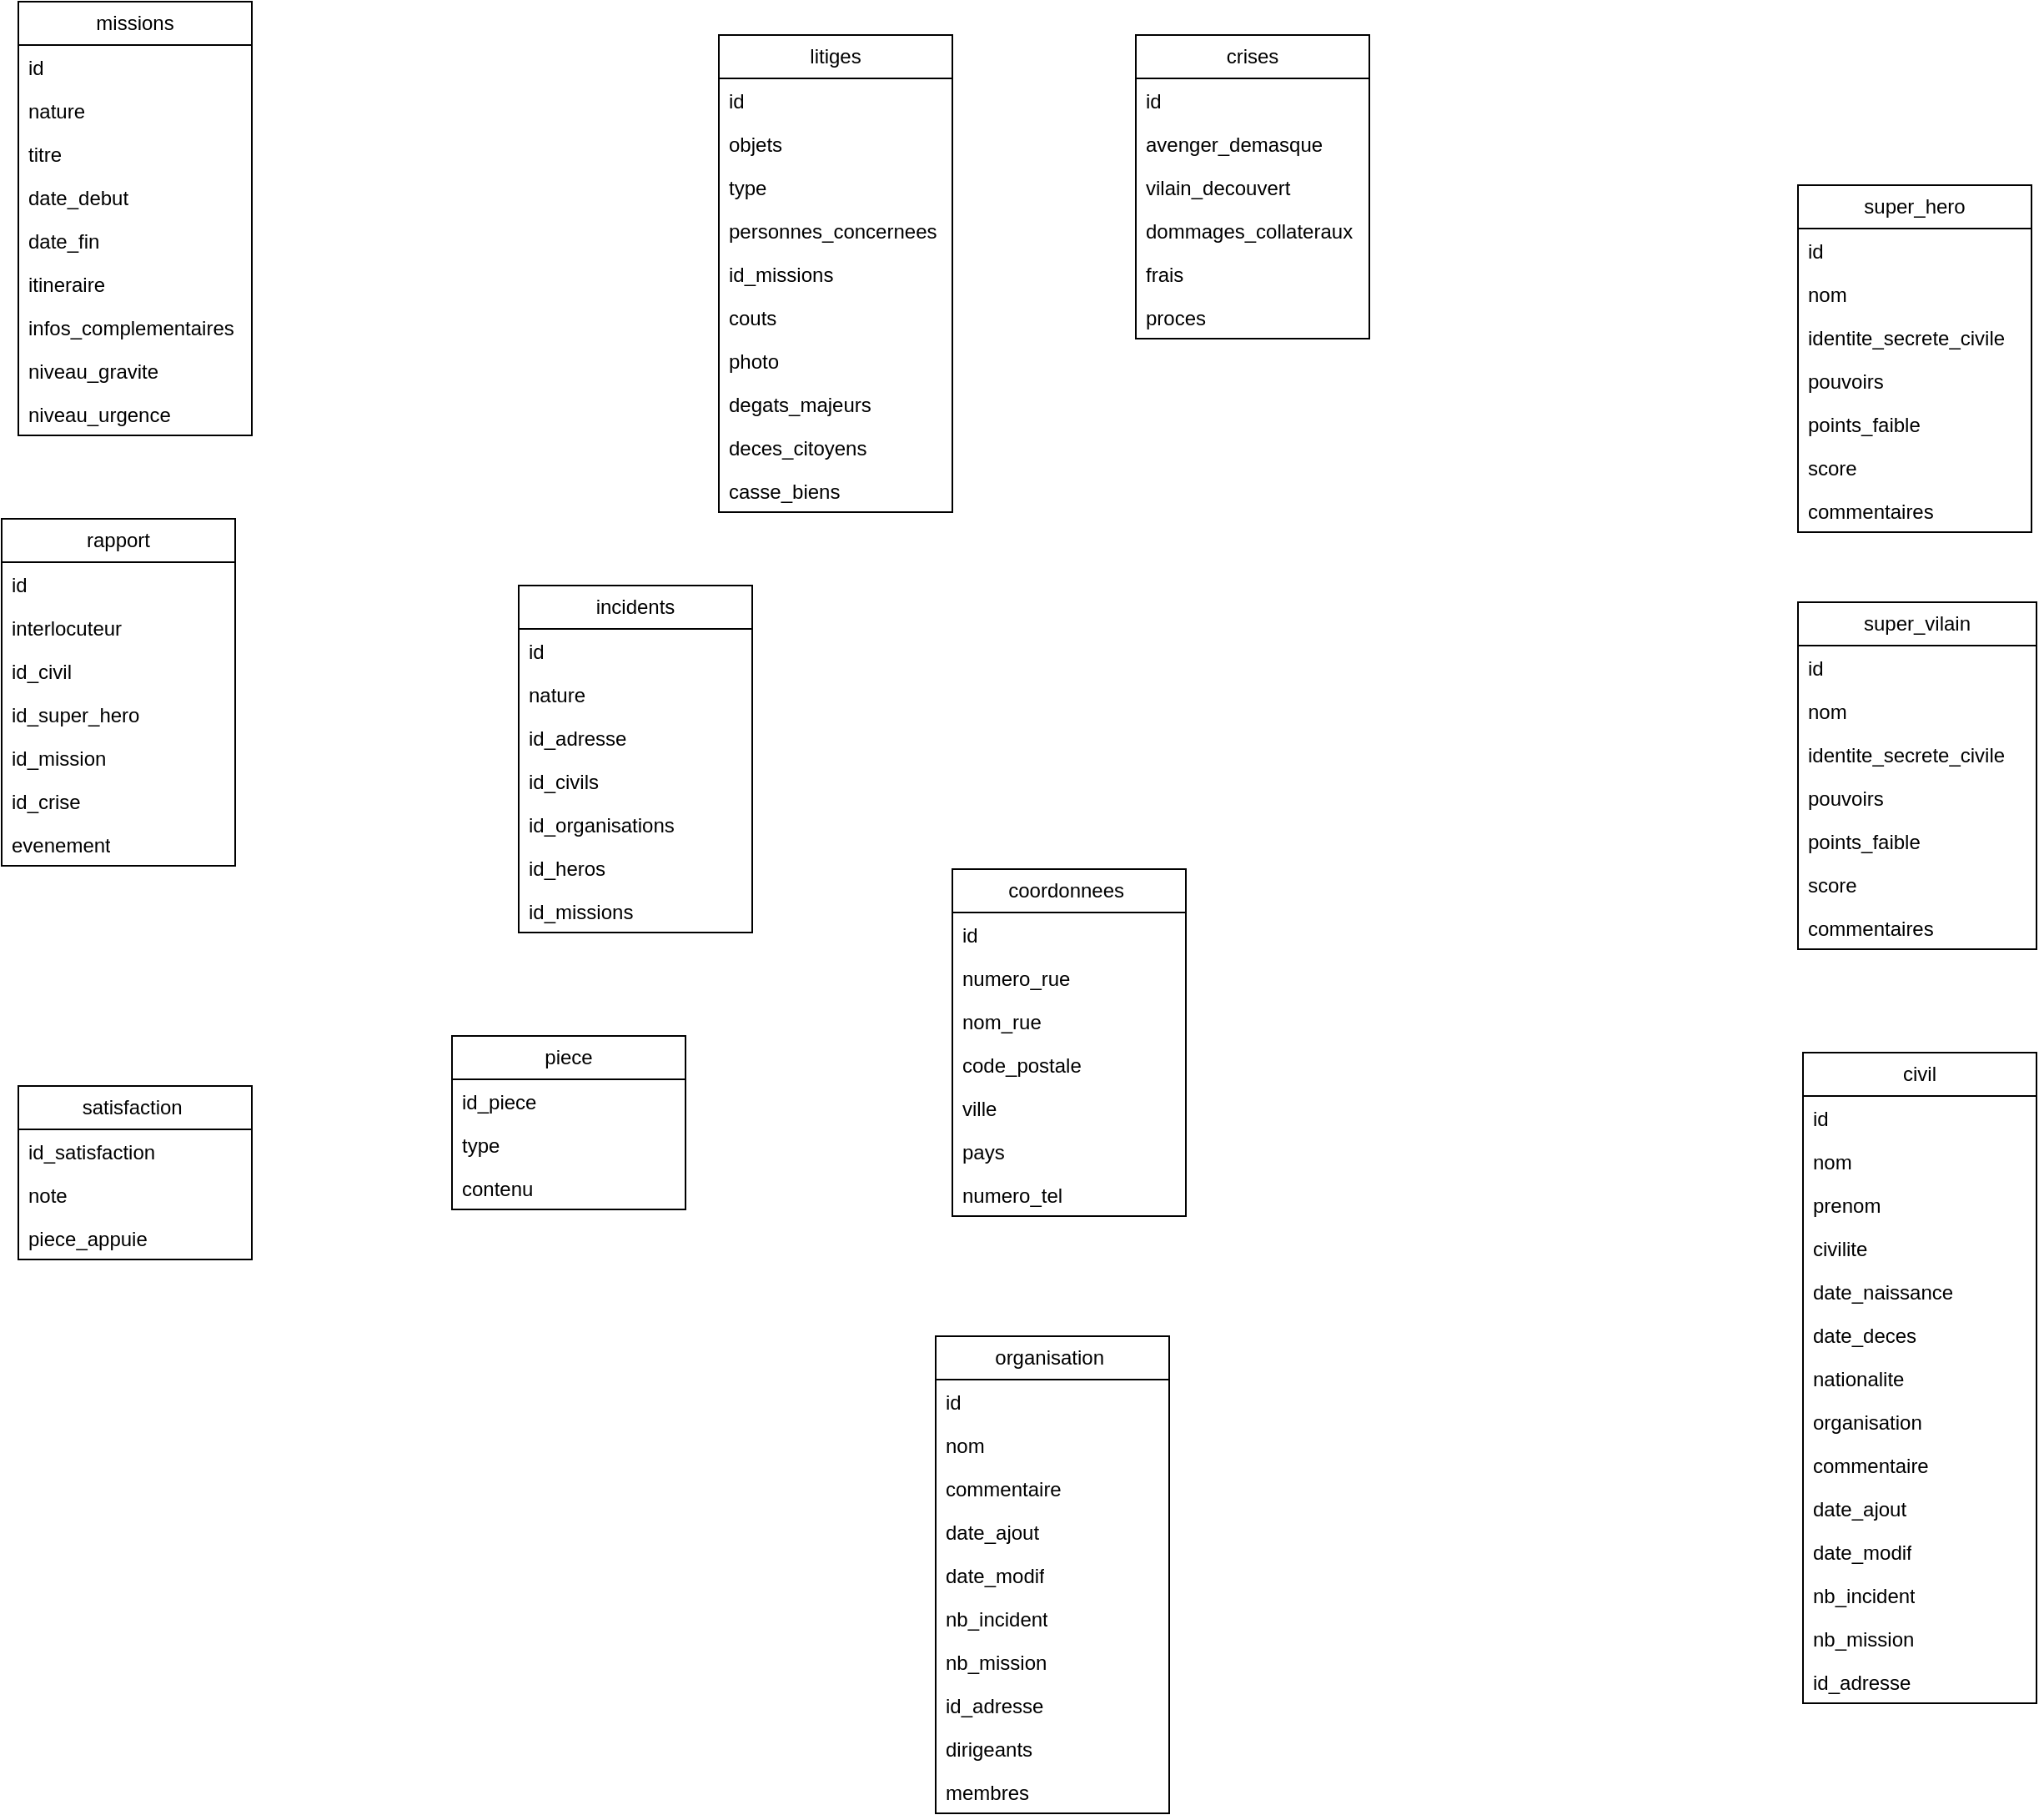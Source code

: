 <mxfile version="23.1.3" type="github">
  <diagram name="Page-1" id="drY-wZDhREdRyINAQodM">
    <mxGraphModel dx="2327" dy="1926" grid="1" gridSize="10" guides="1" tooltips="1" connect="1" arrows="1" fold="1" page="1" pageScale="1" pageWidth="827" pageHeight="1169" math="0" shadow="0">
      <root>
        <mxCell id="0" />
        <mxCell id="1" parent="0" />
        <mxCell id="LYYIIcATy2bvd_kHGyTa-5" value="super_hero" style="swimlane;fontStyle=0;childLayout=stackLayout;horizontal=1;startSize=26;fillColor=none;horizontalStack=0;resizeParent=1;resizeParentMax=0;resizeLast=0;collapsible=1;marginBottom=0;whiteSpace=wrap;html=1;" vertex="1" parent="1">
          <mxGeometry x="997" y="-170" width="140" height="208" as="geometry" />
        </mxCell>
        <mxCell id="LYYIIcATy2bvd_kHGyTa-81" value="id" style="text;strokeColor=none;fillColor=none;align=left;verticalAlign=top;spacingLeft=4;spacingRight=4;overflow=hidden;rotatable=0;points=[[0,0.5],[1,0.5]];portConstraint=eastwest;whiteSpace=wrap;html=1;" vertex="1" parent="LYYIIcATy2bvd_kHGyTa-5">
          <mxGeometry y="26" width="140" height="26" as="geometry" />
        </mxCell>
        <mxCell id="LYYIIcATy2bvd_kHGyTa-6" value="nom&lt;span style=&quot;white-space: pre;&quot;&gt;&#x9;&lt;/span&gt;&lt;span style=&quot;white-space: pre;&quot;&gt;&#x9;&lt;/span&gt;" style="text;strokeColor=none;fillColor=none;align=left;verticalAlign=top;spacingLeft=4;spacingRight=4;overflow=hidden;rotatable=0;points=[[0,0.5],[1,0.5]];portConstraint=eastwest;whiteSpace=wrap;html=1;" vertex="1" parent="LYYIIcATy2bvd_kHGyTa-5">
          <mxGeometry y="52" width="140" height="26" as="geometry" />
        </mxCell>
        <mxCell id="LYYIIcATy2bvd_kHGyTa-7" value="identite_secrete_civile&amp;nbsp;" style="text;strokeColor=none;fillColor=none;align=left;verticalAlign=top;spacingLeft=4;spacingRight=4;overflow=hidden;rotatable=0;points=[[0,0.5],[1,0.5]];portConstraint=eastwest;whiteSpace=wrap;html=1;" vertex="1" parent="LYYIIcATy2bvd_kHGyTa-5">
          <mxGeometry y="78" width="140" height="26" as="geometry" />
        </mxCell>
        <mxCell id="LYYIIcATy2bvd_kHGyTa-8" value="pouvoirs" style="text;strokeColor=none;fillColor=none;align=left;verticalAlign=top;spacingLeft=4;spacingRight=4;overflow=hidden;rotatable=0;points=[[0,0.5],[1,0.5]];portConstraint=eastwest;whiteSpace=wrap;html=1;" vertex="1" parent="LYYIIcATy2bvd_kHGyTa-5">
          <mxGeometry y="104" width="140" height="26" as="geometry" />
        </mxCell>
        <mxCell id="LYYIIcATy2bvd_kHGyTa-67" value="points_faible" style="text;strokeColor=none;fillColor=none;align=left;verticalAlign=top;spacingLeft=4;spacingRight=4;overflow=hidden;rotatable=0;points=[[0,0.5],[1,0.5]];portConstraint=eastwest;whiteSpace=wrap;html=1;" vertex="1" parent="LYYIIcATy2bvd_kHGyTa-5">
          <mxGeometry y="130" width="140" height="26" as="geometry" />
        </mxCell>
        <mxCell id="LYYIIcATy2bvd_kHGyTa-66" value="score" style="text;strokeColor=none;fillColor=none;align=left;verticalAlign=top;spacingLeft=4;spacingRight=4;overflow=hidden;rotatable=0;points=[[0,0.5],[1,0.5]];portConstraint=eastwest;whiteSpace=wrap;html=1;" vertex="1" parent="LYYIIcATy2bvd_kHGyTa-5">
          <mxGeometry y="156" width="140" height="26" as="geometry" />
        </mxCell>
        <mxCell id="LYYIIcATy2bvd_kHGyTa-69" value="commentaires" style="text;strokeColor=none;fillColor=none;align=left;verticalAlign=top;spacingLeft=4;spacingRight=4;overflow=hidden;rotatable=0;points=[[0,0.5],[1,0.5]];portConstraint=eastwest;whiteSpace=wrap;html=1;" vertex="1" parent="LYYIIcATy2bvd_kHGyTa-5">
          <mxGeometry y="182" width="140" height="26" as="geometry" />
        </mxCell>
        <mxCell id="LYYIIcATy2bvd_kHGyTa-13" value="civil" style="swimlane;fontStyle=0;childLayout=stackLayout;horizontal=1;startSize=26;fillColor=none;horizontalStack=0;resizeParent=1;resizeParentMax=0;resizeLast=0;collapsible=1;marginBottom=0;whiteSpace=wrap;html=1;" vertex="1" parent="1">
          <mxGeometry x="1000" y="350" width="140" height="390" as="geometry" />
        </mxCell>
        <mxCell id="LYYIIcATy2bvd_kHGyTa-84" value="id" style="text;strokeColor=none;fillColor=none;align=left;verticalAlign=top;spacingLeft=4;spacingRight=4;overflow=hidden;rotatable=0;points=[[0,0.5],[1,0.5]];portConstraint=eastwest;whiteSpace=wrap;html=1;" vertex="1" parent="LYYIIcATy2bvd_kHGyTa-13">
          <mxGeometry y="26" width="140" height="26" as="geometry" />
        </mxCell>
        <mxCell id="LYYIIcATy2bvd_kHGyTa-14" value="nom" style="text;strokeColor=none;fillColor=none;align=left;verticalAlign=top;spacingLeft=4;spacingRight=4;overflow=hidden;rotatable=0;points=[[0,0.5],[1,0.5]];portConstraint=eastwest;whiteSpace=wrap;html=1;" vertex="1" parent="LYYIIcATy2bvd_kHGyTa-13">
          <mxGeometry y="52" width="140" height="26" as="geometry" />
        </mxCell>
        <mxCell id="LYYIIcATy2bvd_kHGyTa-15" value="prenom" style="text;strokeColor=none;fillColor=none;align=left;verticalAlign=top;spacingLeft=4;spacingRight=4;overflow=hidden;rotatable=0;points=[[0,0.5],[1,0.5]];portConstraint=eastwest;whiteSpace=wrap;html=1;" vertex="1" parent="LYYIIcATy2bvd_kHGyTa-13">
          <mxGeometry y="78" width="140" height="26" as="geometry" />
        </mxCell>
        <mxCell id="LYYIIcATy2bvd_kHGyTa-16" value="civilite" style="text;strokeColor=none;fillColor=none;align=left;verticalAlign=top;spacingLeft=4;spacingRight=4;overflow=hidden;rotatable=0;points=[[0,0.5],[1,0.5]];portConstraint=eastwest;whiteSpace=wrap;html=1;" vertex="1" parent="LYYIIcATy2bvd_kHGyTa-13">
          <mxGeometry y="104" width="140" height="26" as="geometry" />
        </mxCell>
        <mxCell id="LYYIIcATy2bvd_kHGyTa-86" value="date_naissance" style="text;strokeColor=none;fillColor=none;align=left;verticalAlign=top;spacingLeft=4;spacingRight=4;overflow=hidden;rotatable=0;points=[[0,0.5],[1,0.5]];portConstraint=eastwest;whiteSpace=wrap;html=1;" vertex="1" parent="LYYIIcATy2bvd_kHGyTa-13">
          <mxGeometry y="130" width="140" height="26" as="geometry" />
        </mxCell>
        <mxCell id="LYYIIcATy2bvd_kHGyTa-87" value="date_deces" style="text;strokeColor=none;fillColor=none;align=left;verticalAlign=top;spacingLeft=4;spacingRight=4;overflow=hidden;rotatable=0;points=[[0,0.5],[1,0.5]];portConstraint=eastwest;whiteSpace=wrap;html=1;" vertex="1" parent="LYYIIcATy2bvd_kHGyTa-13">
          <mxGeometry y="156" width="140" height="26" as="geometry" />
        </mxCell>
        <mxCell id="LYYIIcATy2bvd_kHGyTa-88" value="nationalite" style="text;strokeColor=none;fillColor=none;align=left;verticalAlign=top;spacingLeft=4;spacingRight=4;overflow=hidden;rotatable=0;points=[[0,0.5],[1,0.5]];portConstraint=eastwest;whiteSpace=wrap;html=1;" vertex="1" parent="LYYIIcATy2bvd_kHGyTa-13">
          <mxGeometry y="182" width="140" height="26" as="geometry" />
        </mxCell>
        <mxCell id="LYYIIcATy2bvd_kHGyTa-90" value="organisation" style="text;strokeColor=none;fillColor=none;align=left;verticalAlign=top;spacingLeft=4;spacingRight=4;overflow=hidden;rotatable=0;points=[[0,0.5],[1,0.5]];portConstraint=eastwest;whiteSpace=wrap;html=1;" vertex="1" parent="LYYIIcATy2bvd_kHGyTa-13">
          <mxGeometry y="208" width="140" height="26" as="geometry" />
        </mxCell>
        <mxCell id="LYYIIcATy2bvd_kHGyTa-92" value="commentaire" style="text;strokeColor=none;fillColor=none;align=left;verticalAlign=top;spacingLeft=4;spacingRight=4;overflow=hidden;rotatable=0;points=[[0,0.5],[1,0.5]];portConstraint=eastwest;whiteSpace=wrap;html=1;" vertex="1" parent="LYYIIcATy2bvd_kHGyTa-13">
          <mxGeometry y="234" width="140" height="26" as="geometry" />
        </mxCell>
        <mxCell id="LYYIIcATy2bvd_kHGyTa-91" value="date_ajout" style="text;strokeColor=none;fillColor=none;align=left;verticalAlign=top;spacingLeft=4;spacingRight=4;overflow=hidden;rotatable=0;points=[[0,0.5],[1,0.5]];portConstraint=eastwest;whiteSpace=wrap;html=1;" vertex="1" parent="LYYIIcATy2bvd_kHGyTa-13">
          <mxGeometry y="260" width="140" height="26" as="geometry" />
        </mxCell>
        <mxCell id="LYYIIcATy2bvd_kHGyTa-93" value="date_modif" style="text;strokeColor=none;fillColor=none;align=left;verticalAlign=top;spacingLeft=4;spacingRight=4;overflow=hidden;rotatable=0;points=[[0,0.5],[1,0.5]];portConstraint=eastwest;whiteSpace=wrap;html=1;" vertex="1" parent="LYYIIcATy2bvd_kHGyTa-13">
          <mxGeometry y="286" width="140" height="26" as="geometry" />
        </mxCell>
        <mxCell id="LYYIIcATy2bvd_kHGyTa-97" value="nb_incident" style="text;strokeColor=none;fillColor=none;align=left;verticalAlign=top;spacingLeft=4;spacingRight=4;overflow=hidden;rotatable=0;points=[[0,0.5],[1,0.5]];portConstraint=eastwest;whiteSpace=wrap;html=1;" vertex="1" parent="LYYIIcATy2bvd_kHGyTa-13">
          <mxGeometry y="312" width="140" height="26" as="geometry" />
        </mxCell>
        <mxCell id="LYYIIcATy2bvd_kHGyTa-95" value="nb_mission" style="text;strokeColor=none;fillColor=none;align=left;verticalAlign=top;spacingLeft=4;spacingRight=4;overflow=hidden;rotatable=0;points=[[0,0.5],[1,0.5]];portConstraint=eastwest;whiteSpace=wrap;html=1;" vertex="1" parent="LYYIIcATy2bvd_kHGyTa-13">
          <mxGeometry y="338" width="140" height="26" as="geometry" />
        </mxCell>
        <mxCell id="LYYIIcATy2bvd_kHGyTa-98" value="id_adresse" style="text;strokeColor=none;fillColor=none;align=left;verticalAlign=top;spacingLeft=4;spacingRight=4;overflow=hidden;rotatable=0;points=[[0,0.5],[1,0.5]];portConstraint=eastwest;whiteSpace=wrap;html=1;" vertex="1" parent="LYYIIcATy2bvd_kHGyTa-13">
          <mxGeometry y="364" width="140" height="26" as="geometry" />
        </mxCell>
        <mxCell id="LYYIIcATy2bvd_kHGyTa-17" value="missions" style="swimlane;fontStyle=0;childLayout=stackLayout;horizontal=1;startSize=26;fillColor=none;horizontalStack=0;resizeParent=1;resizeParentMax=0;resizeLast=0;collapsible=1;marginBottom=0;whiteSpace=wrap;html=1;" vertex="1" parent="1">
          <mxGeometry x="-70" y="-280" width="140" height="260" as="geometry" />
        </mxCell>
        <mxCell id="LYYIIcATy2bvd_kHGyTa-18" value="id" style="text;strokeColor=none;fillColor=none;align=left;verticalAlign=top;spacingLeft=4;spacingRight=4;overflow=hidden;rotatable=0;points=[[0,0.5],[1,0.5]];portConstraint=eastwest;whiteSpace=wrap;html=1;" vertex="1" parent="LYYIIcATy2bvd_kHGyTa-17">
          <mxGeometry y="26" width="140" height="26" as="geometry" />
        </mxCell>
        <mxCell id="LYYIIcATy2bvd_kHGyTa-19" value="nature" style="text;strokeColor=none;fillColor=none;align=left;verticalAlign=top;spacingLeft=4;spacingRight=4;overflow=hidden;rotatable=0;points=[[0,0.5],[1,0.5]];portConstraint=eastwest;whiteSpace=wrap;html=1;" vertex="1" parent="LYYIIcATy2bvd_kHGyTa-17">
          <mxGeometry y="52" width="140" height="26" as="geometry" />
        </mxCell>
        <mxCell id="LYYIIcATy2bvd_kHGyTa-20" value="titre" style="text;strokeColor=none;fillColor=none;align=left;verticalAlign=top;spacingLeft=4;spacingRight=4;overflow=hidden;rotatable=0;points=[[0,0.5],[1,0.5]];portConstraint=eastwest;whiteSpace=wrap;html=1;" vertex="1" parent="LYYIIcATy2bvd_kHGyTa-17">
          <mxGeometry y="78" width="140" height="26" as="geometry" />
        </mxCell>
        <mxCell id="LYYIIcATy2bvd_kHGyTa-123" value="date_debut" style="text;strokeColor=none;fillColor=none;align=left;verticalAlign=top;spacingLeft=4;spacingRight=4;overflow=hidden;rotatable=0;points=[[0,0.5],[1,0.5]];portConstraint=eastwest;whiteSpace=wrap;html=1;" vertex="1" parent="LYYIIcATy2bvd_kHGyTa-17">
          <mxGeometry y="104" width="140" height="26" as="geometry" />
        </mxCell>
        <mxCell id="LYYIIcATy2bvd_kHGyTa-124" value="date_fin" style="text;strokeColor=none;fillColor=none;align=left;verticalAlign=top;spacingLeft=4;spacingRight=4;overflow=hidden;rotatable=0;points=[[0,0.5],[1,0.5]];portConstraint=eastwest;whiteSpace=wrap;html=1;" vertex="1" parent="LYYIIcATy2bvd_kHGyTa-17">
          <mxGeometry y="130" width="140" height="26" as="geometry" />
        </mxCell>
        <mxCell id="LYYIIcATy2bvd_kHGyTa-125" value="itineraire&amp;nbsp;" style="text;strokeColor=none;fillColor=none;align=left;verticalAlign=top;spacingLeft=4;spacingRight=4;overflow=hidden;rotatable=0;points=[[0,0.5],[1,0.5]];portConstraint=eastwest;whiteSpace=wrap;html=1;" vertex="1" parent="LYYIIcATy2bvd_kHGyTa-17">
          <mxGeometry y="156" width="140" height="26" as="geometry" />
        </mxCell>
        <mxCell id="LYYIIcATy2bvd_kHGyTa-128" value="infos_complementaires" style="text;strokeColor=none;fillColor=none;align=left;verticalAlign=top;spacingLeft=4;spacingRight=4;overflow=hidden;rotatable=0;points=[[0,0.5],[1,0.5]];portConstraint=eastwest;whiteSpace=wrap;html=1;" vertex="1" parent="LYYIIcATy2bvd_kHGyTa-17">
          <mxGeometry y="182" width="140" height="26" as="geometry" />
        </mxCell>
        <mxCell id="LYYIIcATy2bvd_kHGyTa-131" value="niveau_gravite" style="text;strokeColor=none;fillColor=none;align=left;verticalAlign=top;spacingLeft=4;spacingRight=4;overflow=hidden;rotatable=0;points=[[0,0.5],[1,0.5]];portConstraint=eastwest;whiteSpace=wrap;html=1;" vertex="1" parent="LYYIIcATy2bvd_kHGyTa-17">
          <mxGeometry y="208" width="140" height="26" as="geometry" />
        </mxCell>
        <mxCell id="LYYIIcATy2bvd_kHGyTa-130" value="niveau_urgence" style="text;strokeColor=none;fillColor=none;align=left;verticalAlign=top;spacingLeft=4;spacingRight=4;overflow=hidden;rotatable=0;points=[[0,0.5],[1,0.5]];portConstraint=eastwest;whiteSpace=wrap;html=1;" vertex="1" parent="LYYIIcATy2bvd_kHGyTa-17">
          <mxGeometry y="234" width="140" height="26" as="geometry" />
        </mxCell>
        <mxCell id="LYYIIcATy2bvd_kHGyTa-21" value="rapport" style="swimlane;fontStyle=0;childLayout=stackLayout;horizontal=1;startSize=26;fillColor=none;horizontalStack=0;resizeParent=1;resizeParentMax=0;resizeLast=0;collapsible=1;marginBottom=0;whiteSpace=wrap;html=1;" vertex="1" parent="1">
          <mxGeometry x="-80" y="30" width="140" height="208" as="geometry" />
        </mxCell>
        <mxCell id="LYYIIcATy2bvd_kHGyTa-22" value="id" style="text;strokeColor=none;fillColor=none;align=left;verticalAlign=top;spacingLeft=4;spacingRight=4;overflow=hidden;rotatable=0;points=[[0,0.5],[1,0.5]];portConstraint=eastwest;whiteSpace=wrap;html=1;" vertex="1" parent="LYYIIcATy2bvd_kHGyTa-21">
          <mxGeometry y="26" width="140" height="26" as="geometry" />
        </mxCell>
        <mxCell id="LYYIIcATy2bvd_kHGyTa-23" value="interlocuteur" style="text;strokeColor=none;fillColor=none;align=left;verticalAlign=top;spacingLeft=4;spacingRight=4;overflow=hidden;rotatable=0;points=[[0,0.5],[1,0.5]];portConstraint=eastwest;whiteSpace=wrap;html=1;" vertex="1" parent="LYYIIcATy2bvd_kHGyTa-21">
          <mxGeometry y="52" width="140" height="26" as="geometry" />
        </mxCell>
        <mxCell id="LYYIIcATy2bvd_kHGyTa-24" value="id_civil" style="text;strokeColor=none;fillColor=none;align=left;verticalAlign=top;spacingLeft=4;spacingRight=4;overflow=hidden;rotatable=0;points=[[0,0.5],[1,0.5]];portConstraint=eastwest;whiteSpace=wrap;html=1;" vertex="1" parent="LYYIIcATy2bvd_kHGyTa-21">
          <mxGeometry y="78" width="140" height="26" as="geometry" />
        </mxCell>
        <mxCell id="LYYIIcATy2bvd_kHGyTa-132" value="id_super_hero" style="text;strokeColor=none;fillColor=none;align=left;verticalAlign=top;spacingLeft=4;spacingRight=4;overflow=hidden;rotatable=0;points=[[0,0.5],[1,0.5]];portConstraint=eastwest;whiteSpace=wrap;html=1;" vertex="1" parent="LYYIIcATy2bvd_kHGyTa-21">
          <mxGeometry y="104" width="140" height="26" as="geometry" />
        </mxCell>
        <mxCell id="LYYIIcATy2bvd_kHGyTa-133" value="id_mission" style="text;strokeColor=none;fillColor=none;align=left;verticalAlign=top;spacingLeft=4;spacingRight=4;overflow=hidden;rotatable=0;points=[[0,0.5],[1,0.5]];portConstraint=eastwest;whiteSpace=wrap;html=1;" vertex="1" parent="LYYIIcATy2bvd_kHGyTa-21">
          <mxGeometry y="130" width="140" height="26" as="geometry" />
        </mxCell>
        <mxCell id="LYYIIcATy2bvd_kHGyTa-142" value="id_crise" style="text;strokeColor=none;fillColor=none;align=left;verticalAlign=top;spacingLeft=4;spacingRight=4;overflow=hidden;rotatable=0;points=[[0,0.5],[1,0.5]];portConstraint=eastwest;whiteSpace=wrap;html=1;" vertex="1" parent="LYYIIcATy2bvd_kHGyTa-21">
          <mxGeometry y="156" width="140" height="26" as="geometry" />
        </mxCell>
        <mxCell id="LYYIIcATy2bvd_kHGyTa-134" value="evenement" style="text;strokeColor=none;fillColor=none;align=left;verticalAlign=top;spacingLeft=4;spacingRight=4;overflow=hidden;rotatable=0;points=[[0,0.5],[1,0.5]];portConstraint=eastwest;whiteSpace=wrap;html=1;" vertex="1" parent="LYYIIcATy2bvd_kHGyTa-21">
          <mxGeometry y="182" width="140" height="26" as="geometry" />
        </mxCell>
        <mxCell id="LYYIIcATy2bvd_kHGyTa-30" value="litiges" style="swimlane;fontStyle=0;childLayout=stackLayout;horizontal=1;startSize=26;fillColor=none;horizontalStack=0;resizeParent=1;resizeParentMax=0;resizeLast=0;collapsible=1;marginBottom=0;whiteSpace=wrap;html=1;" vertex="1" parent="1">
          <mxGeometry x="350" y="-260" width="140" height="286" as="geometry" />
        </mxCell>
        <mxCell id="LYYIIcATy2bvd_kHGyTa-162" value="id" style="text;strokeColor=none;fillColor=none;align=left;verticalAlign=top;spacingLeft=4;spacingRight=4;overflow=hidden;rotatable=0;points=[[0,0.5],[1,0.5]];portConstraint=eastwest;whiteSpace=wrap;html=1;" vertex="1" parent="LYYIIcATy2bvd_kHGyTa-30">
          <mxGeometry y="26" width="140" height="26" as="geometry" />
        </mxCell>
        <mxCell id="LYYIIcATy2bvd_kHGyTa-31" value="objets" style="text;strokeColor=none;fillColor=none;align=left;verticalAlign=top;spacingLeft=4;spacingRight=4;overflow=hidden;rotatable=0;points=[[0,0.5],[1,0.5]];portConstraint=eastwest;whiteSpace=wrap;html=1;" vertex="1" parent="LYYIIcATy2bvd_kHGyTa-30">
          <mxGeometry y="52" width="140" height="26" as="geometry" />
        </mxCell>
        <mxCell id="LYYIIcATy2bvd_kHGyTa-32" value="type" style="text;strokeColor=none;fillColor=none;align=left;verticalAlign=top;spacingLeft=4;spacingRight=4;overflow=hidden;rotatable=0;points=[[0,0.5],[1,0.5]];portConstraint=eastwest;whiteSpace=wrap;html=1;" vertex="1" parent="LYYIIcATy2bvd_kHGyTa-30">
          <mxGeometry y="78" width="140" height="26" as="geometry" />
        </mxCell>
        <mxCell id="LYYIIcATy2bvd_kHGyTa-169" value="personnes_concernees" style="text;strokeColor=none;fillColor=none;align=left;verticalAlign=top;spacingLeft=4;spacingRight=4;overflow=hidden;rotatable=0;points=[[0,0.5],[1,0.5]];portConstraint=eastwest;whiteSpace=wrap;html=1;" vertex="1" parent="LYYIIcATy2bvd_kHGyTa-30">
          <mxGeometry y="104" width="140" height="26" as="geometry" />
        </mxCell>
        <mxCell id="LYYIIcATy2bvd_kHGyTa-167" value="id_missions" style="text;strokeColor=none;fillColor=none;align=left;verticalAlign=top;spacingLeft=4;spacingRight=4;overflow=hidden;rotatable=0;points=[[0,0.5],[1,0.5]];portConstraint=eastwest;whiteSpace=wrap;html=1;" vertex="1" parent="LYYIIcATy2bvd_kHGyTa-30">
          <mxGeometry y="130" width="140" height="26" as="geometry" />
        </mxCell>
        <mxCell id="LYYIIcATy2bvd_kHGyTa-166" value="couts" style="text;strokeColor=none;fillColor=none;align=left;verticalAlign=top;spacingLeft=4;spacingRight=4;overflow=hidden;rotatable=0;points=[[0,0.5],[1,0.5]];portConstraint=eastwest;whiteSpace=wrap;html=1;" vertex="1" parent="LYYIIcATy2bvd_kHGyTa-30">
          <mxGeometry y="156" width="140" height="26" as="geometry" />
        </mxCell>
        <mxCell id="LYYIIcATy2bvd_kHGyTa-168" value="photo" style="text;strokeColor=none;fillColor=none;align=left;verticalAlign=top;spacingLeft=4;spacingRight=4;overflow=hidden;rotatable=0;points=[[0,0.5],[1,0.5]];portConstraint=eastwest;whiteSpace=wrap;html=1;" vertex="1" parent="LYYIIcATy2bvd_kHGyTa-30">
          <mxGeometry y="182" width="140" height="26" as="geometry" />
        </mxCell>
        <mxCell id="LYYIIcATy2bvd_kHGyTa-164" value="degats_majeurs" style="text;strokeColor=none;fillColor=none;align=left;verticalAlign=top;spacingLeft=4;spacingRight=4;overflow=hidden;rotatable=0;points=[[0,0.5],[1,0.5]];portConstraint=eastwest;whiteSpace=wrap;html=1;" vertex="1" parent="LYYIIcATy2bvd_kHGyTa-30">
          <mxGeometry y="208" width="140" height="26" as="geometry" />
        </mxCell>
        <mxCell id="LYYIIcATy2bvd_kHGyTa-163" value="deces_citoyens" style="text;strokeColor=none;fillColor=none;align=left;verticalAlign=top;spacingLeft=4;spacingRight=4;overflow=hidden;rotatable=0;points=[[0,0.5],[1,0.5]];portConstraint=eastwest;whiteSpace=wrap;html=1;" vertex="1" parent="LYYIIcATy2bvd_kHGyTa-30">
          <mxGeometry y="234" width="140" height="26" as="geometry" />
        </mxCell>
        <mxCell id="LYYIIcATy2bvd_kHGyTa-33" value="casse_biens" style="text;strokeColor=none;fillColor=none;align=left;verticalAlign=top;spacingLeft=4;spacingRight=4;overflow=hidden;rotatable=0;points=[[0,0.5],[1,0.5]];portConstraint=eastwest;whiteSpace=wrap;html=1;" vertex="1" parent="LYYIIcATy2bvd_kHGyTa-30">
          <mxGeometry y="260" width="140" height="26" as="geometry" />
        </mxCell>
        <mxCell id="LYYIIcATy2bvd_kHGyTa-42" value="satisfaction&amp;nbsp;" style="swimlane;fontStyle=0;childLayout=stackLayout;horizontal=1;startSize=26;fillColor=none;horizontalStack=0;resizeParent=1;resizeParentMax=0;resizeLast=0;collapsible=1;marginBottom=0;whiteSpace=wrap;html=1;" vertex="1" parent="1">
          <mxGeometry x="-70" y="370" width="140" height="104" as="geometry" />
        </mxCell>
        <mxCell id="LYYIIcATy2bvd_kHGyTa-143" value="id_satisfaction" style="text;strokeColor=none;fillColor=none;align=left;verticalAlign=top;spacingLeft=4;spacingRight=4;overflow=hidden;rotatable=0;points=[[0,0.5],[1,0.5]];portConstraint=eastwest;whiteSpace=wrap;html=1;" vertex="1" parent="LYYIIcATy2bvd_kHGyTa-42">
          <mxGeometry y="26" width="140" height="26" as="geometry" />
        </mxCell>
        <mxCell id="LYYIIcATy2bvd_kHGyTa-144" value="note" style="text;strokeColor=none;fillColor=none;align=left;verticalAlign=top;spacingLeft=4;spacingRight=4;overflow=hidden;rotatable=0;points=[[0,0.5],[1,0.5]];portConstraint=eastwest;whiteSpace=wrap;html=1;" vertex="1" parent="LYYIIcATy2bvd_kHGyTa-42">
          <mxGeometry y="52" width="140" height="26" as="geometry" />
        </mxCell>
        <mxCell id="LYYIIcATy2bvd_kHGyTa-145" value="piece_appuie" style="text;strokeColor=none;fillColor=none;align=left;verticalAlign=top;spacingLeft=4;spacingRight=4;overflow=hidden;rotatable=0;points=[[0,0.5],[1,0.5]];portConstraint=eastwest;whiteSpace=wrap;html=1;" vertex="1" parent="LYYIIcATy2bvd_kHGyTa-42">
          <mxGeometry y="78" width="140" height="26" as="geometry" />
        </mxCell>
        <mxCell id="LYYIIcATy2bvd_kHGyTa-70" value="super_vilain" style="swimlane;fontStyle=0;childLayout=stackLayout;horizontal=1;startSize=26;fillColor=none;horizontalStack=0;resizeParent=1;resizeParentMax=0;resizeLast=0;collapsible=1;marginBottom=0;whiteSpace=wrap;html=1;" vertex="1" parent="1">
          <mxGeometry x="997" y="80" width="143" height="208" as="geometry" />
        </mxCell>
        <mxCell id="LYYIIcATy2bvd_kHGyTa-82" value="id" style="text;strokeColor=none;fillColor=none;align=left;verticalAlign=top;spacingLeft=4;spacingRight=4;overflow=hidden;rotatable=0;points=[[0,0.5],[1,0.5]];portConstraint=eastwest;whiteSpace=wrap;html=1;" vertex="1" parent="LYYIIcATy2bvd_kHGyTa-70">
          <mxGeometry y="26" width="143" height="26" as="geometry" />
        </mxCell>
        <mxCell id="LYYIIcATy2bvd_kHGyTa-71" value="nom&lt;span style=&quot;white-space: pre;&quot;&gt;&#x9;&lt;/span&gt;&lt;span style=&quot;white-space: pre;&quot;&gt;&#x9;&lt;/span&gt;" style="text;strokeColor=none;fillColor=none;align=left;verticalAlign=top;spacingLeft=4;spacingRight=4;overflow=hidden;rotatable=0;points=[[0,0.5],[1,0.5]];portConstraint=eastwest;whiteSpace=wrap;html=1;" vertex="1" parent="LYYIIcATy2bvd_kHGyTa-70">
          <mxGeometry y="52" width="143" height="26" as="geometry" />
        </mxCell>
        <mxCell id="LYYIIcATy2bvd_kHGyTa-72" value="identite_secrete_civile&amp;nbsp;" style="text;strokeColor=none;fillColor=none;align=left;verticalAlign=top;spacingLeft=4;spacingRight=4;overflow=hidden;rotatable=0;points=[[0,0.5],[1,0.5]];portConstraint=eastwest;whiteSpace=wrap;html=1;" vertex="1" parent="LYYIIcATy2bvd_kHGyTa-70">
          <mxGeometry y="78" width="143" height="26" as="geometry" />
        </mxCell>
        <mxCell id="LYYIIcATy2bvd_kHGyTa-73" value="pouvoirs" style="text;strokeColor=none;fillColor=none;align=left;verticalAlign=top;spacingLeft=4;spacingRight=4;overflow=hidden;rotatable=0;points=[[0,0.5],[1,0.5]];portConstraint=eastwest;whiteSpace=wrap;html=1;" vertex="1" parent="LYYIIcATy2bvd_kHGyTa-70">
          <mxGeometry y="104" width="143" height="26" as="geometry" />
        </mxCell>
        <mxCell id="LYYIIcATy2bvd_kHGyTa-74" value="points_faible" style="text;strokeColor=none;fillColor=none;align=left;verticalAlign=top;spacingLeft=4;spacingRight=4;overflow=hidden;rotatable=0;points=[[0,0.5],[1,0.5]];portConstraint=eastwest;whiteSpace=wrap;html=1;" vertex="1" parent="LYYIIcATy2bvd_kHGyTa-70">
          <mxGeometry y="130" width="143" height="26" as="geometry" />
        </mxCell>
        <mxCell id="LYYIIcATy2bvd_kHGyTa-75" value="score" style="text;strokeColor=none;fillColor=none;align=left;verticalAlign=top;spacingLeft=4;spacingRight=4;overflow=hidden;rotatable=0;points=[[0,0.5],[1,0.5]];portConstraint=eastwest;whiteSpace=wrap;html=1;" vertex="1" parent="LYYIIcATy2bvd_kHGyTa-70">
          <mxGeometry y="156" width="143" height="26" as="geometry" />
        </mxCell>
        <mxCell id="LYYIIcATy2bvd_kHGyTa-76" value="commentaires" style="text;strokeColor=none;fillColor=none;align=left;verticalAlign=top;spacingLeft=4;spacingRight=4;overflow=hidden;rotatable=0;points=[[0,0.5],[1,0.5]];portConstraint=eastwest;whiteSpace=wrap;html=1;" vertex="1" parent="LYYIIcATy2bvd_kHGyTa-70">
          <mxGeometry y="182" width="143" height="26" as="geometry" />
        </mxCell>
        <mxCell id="LYYIIcATy2bvd_kHGyTa-77" value="coordonnees&amp;nbsp;" style="swimlane;fontStyle=0;childLayout=stackLayout;horizontal=1;startSize=26;fillColor=none;horizontalStack=0;resizeParent=1;resizeParentMax=0;resizeLast=0;collapsible=1;marginBottom=0;whiteSpace=wrap;html=1;" vertex="1" parent="1">
          <mxGeometry x="490" y="240" width="140" height="208" as="geometry" />
        </mxCell>
        <mxCell id="LYYIIcATy2bvd_kHGyTa-102" value="id" style="text;strokeColor=none;fillColor=none;align=left;verticalAlign=top;spacingLeft=4;spacingRight=4;overflow=hidden;rotatable=0;points=[[0,0.5],[1,0.5]];portConstraint=eastwest;whiteSpace=wrap;html=1;" vertex="1" parent="LYYIIcATy2bvd_kHGyTa-77">
          <mxGeometry y="26" width="140" height="26" as="geometry" />
        </mxCell>
        <mxCell id="LYYIIcATy2bvd_kHGyTa-79" value="numero_rue" style="text;strokeColor=none;fillColor=none;align=left;verticalAlign=top;spacingLeft=4;spacingRight=4;overflow=hidden;rotatable=0;points=[[0,0.5],[1,0.5]];portConstraint=eastwest;whiteSpace=wrap;html=1;" vertex="1" parent="LYYIIcATy2bvd_kHGyTa-77">
          <mxGeometry y="52" width="140" height="26" as="geometry" />
        </mxCell>
        <mxCell id="LYYIIcATy2bvd_kHGyTa-80" value="nom_rue" style="text;strokeColor=none;fillColor=none;align=left;verticalAlign=top;spacingLeft=4;spacingRight=4;overflow=hidden;rotatable=0;points=[[0,0.5],[1,0.5]];portConstraint=eastwest;whiteSpace=wrap;html=1;" vertex="1" parent="LYYIIcATy2bvd_kHGyTa-77">
          <mxGeometry y="78" width="140" height="26" as="geometry" />
        </mxCell>
        <mxCell id="LYYIIcATy2bvd_kHGyTa-99" value="code_postale" style="text;strokeColor=none;fillColor=none;align=left;verticalAlign=top;spacingLeft=4;spacingRight=4;overflow=hidden;rotatable=0;points=[[0,0.5],[1,0.5]];portConstraint=eastwest;whiteSpace=wrap;html=1;" vertex="1" parent="LYYIIcATy2bvd_kHGyTa-77">
          <mxGeometry y="104" width="140" height="26" as="geometry" />
        </mxCell>
        <mxCell id="LYYIIcATy2bvd_kHGyTa-104" value="ville" style="text;strokeColor=none;fillColor=none;align=left;verticalAlign=top;spacingLeft=4;spacingRight=4;overflow=hidden;rotatable=0;points=[[0,0.5],[1,0.5]];portConstraint=eastwest;whiteSpace=wrap;html=1;" vertex="1" parent="LYYIIcATy2bvd_kHGyTa-77">
          <mxGeometry y="130" width="140" height="26" as="geometry" />
        </mxCell>
        <mxCell id="LYYIIcATy2bvd_kHGyTa-100" value="pays" style="text;strokeColor=none;fillColor=none;align=left;verticalAlign=top;spacingLeft=4;spacingRight=4;overflow=hidden;rotatable=0;points=[[0,0.5],[1,0.5]];portConstraint=eastwest;whiteSpace=wrap;html=1;" vertex="1" parent="LYYIIcATy2bvd_kHGyTa-77">
          <mxGeometry y="156" width="140" height="26" as="geometry" />
        </mxCell>
        <mxCell id="LYYIIcATy2bvd_kHGyTa-101" value="numero_tel" style="text;strokeColor=none;fillColor=none;align=left;verticalAlign=top;spacingLeft=4;spacingRight=4;overflow=hidden;rotatable=0;points=[[0,0.5],[1,0.5]];portConstraint=eastwest;whiteSpace=wrap;html=1;" vertex="1" parent="LYYIIcATy2bvd_kHGyTa-77">
          <mxGeometry y="182" width="140" height="26" as="geometry" />
        </mxCell>
        <mxCell id="LYYIIcATy2bvd_kHGyTa-105" value="organisation&amp;nbsp;" style="swimlane;fontStyle=0;childLayout=stackLayout;horizontal=1;startSize=26;fillColor=none;horizontalStack=0;resizeParent=1;resizeParentMax=0;resizeLast=0;collapsible=1;marginBottom=0;whiteSpace=wrap;html=1;" vertex="1" parent="1">
          <mxGeometry x="480" y="520" width="140" height="286" as="geometry" />
        </mxCell>
        <mxCell id="LYYIIcATy2bvd_kHGyTa-106" value="id" style="text;strokeColor=none;fillColor=none;align=left;verticalAlign=top;spacingLeft=4;spacingRight=4;overflow=hidden;rotatable=0;points=[[0,0.5],[1,0.5]];portConstraint=eastwest;whiteSpace=wrap;html=1;" vertex="1" parent="LYYIIcATy2bvd_kHGyTa-105">
          <mxGeometry y="26" width="140" height="26" as="geometry" />
        </mxCell>
        <mxCell id="LYYIIcATy2bvd_kHGyTa-107" value="nom" style="text;strokeColor=none;fillColor=none;align=left;verticalAlign=top;spacingLeft=4;spacingRight=4;overflow=hidden;rotatable=0;points=[[0,0.5],[1,0.5]];portConstraint=eastwest;whiteSpace=wrap;html=1;" vertex="1" parent="LYYIIcATy2bvd_kHGyTa-105">
          <mxGeometry y="52" width="140" height="26" as="geometry" />
        </mxCell>
        <mxCell id="LYYIIcATy2bvd_kHGyTa-114" value="commentaire" style="text;strokeColor=none;fillColor=none;align=left;verticalAlign=top;spacingLeft=4;spacingRight=4;overflow=hidden;rotatable=0;points=[[0,0.5],[1,0.5]];portConstraint=eastwest;whiteSpace=wrap;html=1;" vertex="1" parent="LYYIIcATy2bvd_kHGyTa-105">
          <mxGeometry y="78" width="140" height="26" as="geometry" />
        </mxCell>
        <mxCell id="LYYIIcATy2bvd_kHGyTa-115" value="date_ajout" style="text;strokeColor=none;fillColor=none;align=left;verticalAlign=top;spacingLeft=4;spacingRight=4;overflow=hidden;rotatable=0;points=[[0,0.5],[1,0.5]];portConstraint=eastwest;whiteSpace=wrap;html=1;" vertex="1" parent="LYYIIcATy2bvd_kHGyTa-105">
          <mxGeometry y="104" width="140" height="26" as="geometry" />
        </mxCell>
        <mxCell id="LYYIIcATy2bvd_kHGyTa-116" value="date_modif" style="text;strokeColor=none;fillColor=none;align=left;verticalAlign=top;spacingLeft=4;spacingRight=4;overflow=hidden;rotatable=0;points=[[0,0.5],[1,0.5]];portConstraint=eastwest;whiteSpace=wrap;html=1;" vertex="1" parent="LYYIIcATy2bvd_kHGyTa-105">
          <mxGeometry y="130" width="140" height="26" as="geometry" />
        </mxCell>
        <mxCell id="LYYIIcATy2bvd_kHGyTa-117" value="nb_incident" style="text;strokeColor=none;fillColor=none;align=left;verticalAlign=top;spacingLeft=4;spacingRight=4;overflow=hidden;rotatable=0;points=[[0,0.5],[1,0.5]];portConstraint=eastwest;whiteSpace=wrap;html=1;" vertex="1" parent="LYYIIcATy2bvd_kHGyTa-105">
          <mxGeometry y="156" width="140" height="26" as="geometry" />
        </mxCell>
        <mxCell id="LYYIIcATy2bvd_kHGyTa-118" value="nb_mission" style="text;strokeColor=none;fillColor=none;align=left;verticalAlign=top;spacingLeft=4;spacingRight=4;overflow=hidden;rotatable=0;points=[[0,0.5],[1,0.5]];portConstraint=eastwest;whiteSpace=wrap;html=1;" vertex="1" parent="LYYIIcATy2bvd_kHGyTa-105">
          <mxGeometry y="182" width="140" height="26" as="geometry" />
        </mxCell>
        <mxCell id="LYYIIcATy2bvd_kHGyTa-119" value="id_adresse" style="text;strokeColor=none;fillColor=none;align=left;verticalAlign=top;spacingLeft=4;spacingRight=4;overflow=hidden;rotatable=0;points=[[0,0.5],[1,0.5]];portConstraint=eastwest;whiteSpace=wrap;html=1;" vertex="1" parent="LYYIIcATy2bvd_kHGyTa-105">
          <mxGeometry y="208" width="140" height="26" as="geometry" />
        </mxCell>
        <mxCell id="LYYIIcATy2bvd_kHGyTa-121" value="dirigeants" style="text;strokeColor=none;fillColor=none;align=left;verticalAlign=top;spacingLeft=4;spacingRight=4;overflow=hidden;rotatable=0;points=[[0,0.5],[1,0.5]];portConstraint=eastwest;whiteSpace=wrap;html=1;" vertex="1" parent="LYYIIcATy2bvd_kHGyTa-105">
          <mxGeometry y="234" width="140" height="26" as="geometry" />
        </mxCell>
        <mxCell id="LYYIIcATy2bvd_kHGyTa-122" value="membres" style="text;strokeColor=none;fillColor=none;align=left;verticalAlign=top;spacingLeft=4;spacingRight=4;overflow=hidden;rotatable=0;points=[[0,0.5],[1,0.5]];portConstraint=eastwest;whiteSpace=wrap;html=1;" vertex="1" parent="LYYIIcATy2bvd_kHGyTa-105">
          <mxGeometry y="260" width="140" height="26" as="geometry" />
        </mxCell>
        <mxCell id="LYYIIcATy2bvd_kHGyTa-146" value="piece" style="swimlane;fontStyle=0;childLayout=stackLayout;horizontal=1;startSize=26;fillColor=none;horizontalStack=0;resizeParent=1;resizeParentMax=0;resizeLast=0;collapsible=1;marginBottom=0;whiteSpace=wrap;html=1;" vertex="1" parent="1">
          <mxGeometry x="190" y="340" width="140" height="104" as="geometry" />
        </mxCell>
        <mxCell id="LYYIIcATy2bvd_kHGyTa-147" value="id_piece" style="text;strokeColor=none;fillColor=none;align=left;verticalAlign=top;spacingLeft=4;spacingRight=4;overflow=hidden;rotatable=0;points=[[0,0.5],[1,0.5]];portConstraint=eastwest;whiteSpace=wrap;html=1;" vertex="1" parent="LYYIIcATy2bvd_kHGyTa-146">
          <mxGeometry y="26" width="140" height="26" as="geometry" />
        </mxCell>
        <mxCell id="LYYIIcATy2bvd_kHGyTa-148" value="type" style="text;strokeColor=none;fillColor=none;align=left;verticalAlign=top;spacingLeft=4;spacingRight=4;overflow=hidden;rotatable=0;points=[[0,0.5],[1,0.5]];portConstraint=eastwest;whiteSpace=wrap;html=1;" vertex="1" parent="LYYIIcATy2bvd_kHGyTa-146">
          <mxGeometry y="52" width="140" height="26" as="geometry" />
        </mxCell>
        <mxCell id="LYYIIcATy2bvd_kHGyTa-149" value="contenu" style="text;strokeColor=none;fillColor=none;align=left;verticalAlign=top;spacingLeft=4;spacingRight=4;overflow=hidden;rotatable=0;points=[[0,0.5],[1,0.5]];portConstraint=eastwest;whiteSpace=wrap;html=1;" vertex="1" parent="LYYIIcATy2bvd_kHGyTa-146">
          <mxGeometry y="78" width="140" height="26" as="geometry" />
        </mxCell>
        <mxCell id="LYYIIcATy2bvd_kHGyTa-152" value="crises" style="swimlane;fontStyle=0;childLayout=stackLayout;horizontal=1;startSize=26;fillColor=none;horizontalStack=0;resizeParent=1;resizeParentMax=0;resizeLast=0;collapsible=1;marginBottom=0;whiteSpace=wrap;html=1;" vertex="1" parent="1">
          <mxGeometry x="600" y="-260" width="140" height="182" as="geometry" />
        </mxCell>
        <mxCell id="LYYIIcATy2bvd_kHGyTa-153" value="id" style="text;strokeColor=none;fillColor=none;align=left;verticalAlign=top;spacingLeft=4;spacingRight=4;overflow=hidden;rotatable=0;points=[[0,0.5],[1,0.5]];portConstraint=eastwest;whiteSpace=wrap;html=1;" vertex="1" parent="LYYIIcATy2bvd_kHGyTa-152">
          <mxGeometry y="26" width="140" height="26" as="geometry" />
        </mxCell>
        <mxCell id="LYYIIcATy2bvd_kHGyTa-154" value="avenger_demasque" style="text;strokeColor=none;fillColor=none;align=left;verticalAlign=top;spacingLeft=4;spacingRight=4;overflow=hidden;rotatable=0;points=[[0,0.5],[1,0.5]];portConstraint=eastwest;whiteSpace=wrap;html=1;" vertex="1" parent="LYYIIcATy2bvd_kHGyTa-152">
          <mxGeometry y="52" width="140" height="26" as="geometry" />
        </mxCell>
        <mxCell id="LYYIIcATy2bvd_kHGyTa-155" value="vilain_decouvert" style="text;strokeColor=none;fillColor=none;align=left;verticalAlign=top;spacingLeft=4;spacingRight=4;overflow=hidden;rotatable=0;points=[[0,0.5],[1,0.5]];portConstraint=eastwest;whiteSpace=wrap;html=1;" vertex="1" parent="LYYIIcATy2bvd_kHGyTa-152">
          <mxGeometry y="78" width="140" height="26" as="geometry" />
        </mxCell>
        <mxCell id="LYYIIcATy2bvd_kHGyTa-156" value="dommages_collateraux" style="text;strokeColor=none;fillColor=none;align=left;verticalAlign=top;spacingLeft=4;spacingRight=4;overflow=hidden;rotatable=0;points=[[0,0.5],[1,0.5]];portConstraint=eastwest;whiteSpace=wrap;html=1;" vertex="1" parent="LYYIIcATy2bvd_kHGyTa-152">
          <mxGeometry y="104" width="140" height="26" as="geometry" />
        </mxCell>
        <mxCell id="LYYIIcATy2bvd_kHGyTa-157" value="frais" style="text;strokeColor=none;fillColor=none;align=left;verticalAlign=top;spacingLeft=4;spacingRight=4;overflow=hidden;rotatable=0;points=[[0,0.5],[1,0.5]];portConstraint=eastwest;whiteSpace=wrap;html=1;" vertex="1" parent="LYYIIcATy2bvd_kHGyTa-152">
          <mxGeometry y="130" width="140" height="26" as="geometry" />
        </mxCell>
        <mxCell id="LYYIIcATy2bvd_kHGyTa-158" value="proces" style="text;strokeColor=none;fillColor=none;align=left;verticalAlign=top;spacingLeft=4;spacingRight=4;overflow=hidden;rotatable=0;points=[[0,0.5],[1,0.5]];portConstraint=eastwest;whiteSpace=wrap;html=1;" vertex="1" parent="LYYIIcATy2bvd_kHGyTa-152">
          <mxGeometry y="156" width="140" height="26" as="geometry" />
        </mxCell>
        <mxCell id="LYYIIcATy2bvd_kHGyTa-170" value="incidents" style="swimlane;fontStyle=0;childLayout=stackLayout;horizontal=1;startSize=26;fillColor=none;horizontalStack=0;resizeParent=1;resizeParentMax=0;resizeLast=0;collapsible=1;marginBottom=0;whiteSpace=wrap;html=1;" vertex="1" parent="1">
          <mxGeometry x="230" y="70" width="140" height="208" as="geometry" />
        </mxCell>
        <mxCell id="LYYIIcATy2bvd_kHGyTa-171" value="id" style="text;strokeColor=none;fillColor=none;align=left;verticalAlign=top;spacingLeft=4;spacingRight=4;overflow=hidden;rotatable=0;points=[[0,0.5],[1,0.5]];portConstraint=eastwest;whiteSpace=wrap;html=1;" vertex="1" parent="LYYIIcATy2bvd_kHGyTa-170">
          <mxGeometry y="26" width="140" height="26" as="geometry" />
        </mxCell>
        <mxCell id="LYYIIcATy2bvd_kHGyTa-172" value="nature" style="text;strokeColor=none;fillColor=none;align=left;verticalAlign=top;spacingLeft=4;spacingRight=4;overflow=hidden;rotatable=0;points=[[0,0.5],[1,0.5]];portConstraint=eastwest;whiteSpace=wrap;html=1;" vertex="1" parent="LYYIIcATy2bvd_kHGyTa-170">
          <mxGeometry y="52" width="140" height="26" as="geometry" />
        </mxCell>
        <mxCell id="LYYIIcATy2bvd_kHGyTa-173" value="id_adresse" style="text;strokeColor=none;fillColor=none;align=left;verticalAlign=top;spacingLeft=4;spacingRight=4;overflow=hidden;rotatable=0;points=[[0,0.5],[1,0.5]];portConstraint=eastwest;whiteSpace=wrap;html=1;" vertex="1" parent="LYYIIcATy2bvd_kHGyTa-170">
          <mxGeometry y="78" width="140" height="26" as="geometry" />
        </mxCell>
        <mxCell id="LYYIIcATy2bvd_kHGyTa-174" value="id_civils" style="text;strokeColor=none;fillColor=none;align=left;verticalAlign=top;spacingLeft=4;spacingRight=4;overflow=hidden;rotatable=0;points=[[0,0.5],[1,0.5]];portConstraint=eastwest;whiteSpace=wrap;html=1;" vertex="1" parent="LYYIIcATy2bvd_kHGyTa-170">
          <mxGeometry y="104" width="140" height="26" as="geometry" />
        </mxCell>
        <mxCell id="LYYIIcATy2bvd_kHGyTa-175" value="id_organisations" style="text;strokeColor=none;fillColor=none;align=left;verticalAlign=top;spacingLeft=4;spacingRight=4;overflow=hidden;rotatable=0;points=[[0,0.5],[1,0.5]];portConstraint=eastwest;whiteSpace=wrap;html=1;" vertex="1" parent="LYYIIcATy2bvd_kHGyTa-170">
          <mxGeometry y="130" width="140" height="26" as="geometry" />
        </mxCell>
        <mxCell id="LYYIIcATy2bvd_kHGyTa-176" value="id_heros" style="text;strokeColor=none;fillColor=none;align=left;verticalAlign=top;spacingLeft=4;spacingRight=4;overflow=hidden;rotatable=0;points=[[0,0.5],[1,0.5]];portConstraint=eastwest;whiteSpace=wrap;html=1;" vertex="1" parent="LYYIIcATy2bvd_kHGyTa-170">
          <mxGeometry y="156" width="140" height="26" as="geometry" />
        </mxCell>
        <mxCell id="LYYIIcATy2bvd_kHGyTa-177" value="id_missions" style="text;strokeColor=none;fillColor=none;align=left;verticalAlign=top;spacingLeft=4;spacingRight=4;overflow=hidden;rotatable=0;points=[[0,0.5],[1,0.5]];portConstraint=eastwest;whiteSpace=wrap;html=1;" vertex="1" parent="LYYIIcATy2bvd_kHGyTa-170">
          <mxGeometry y="182" width="140" height="26" as="geometry" />
        </mxCell>
      </root>
    </mxGraphModel>
  </diagram>
</mxfile>
